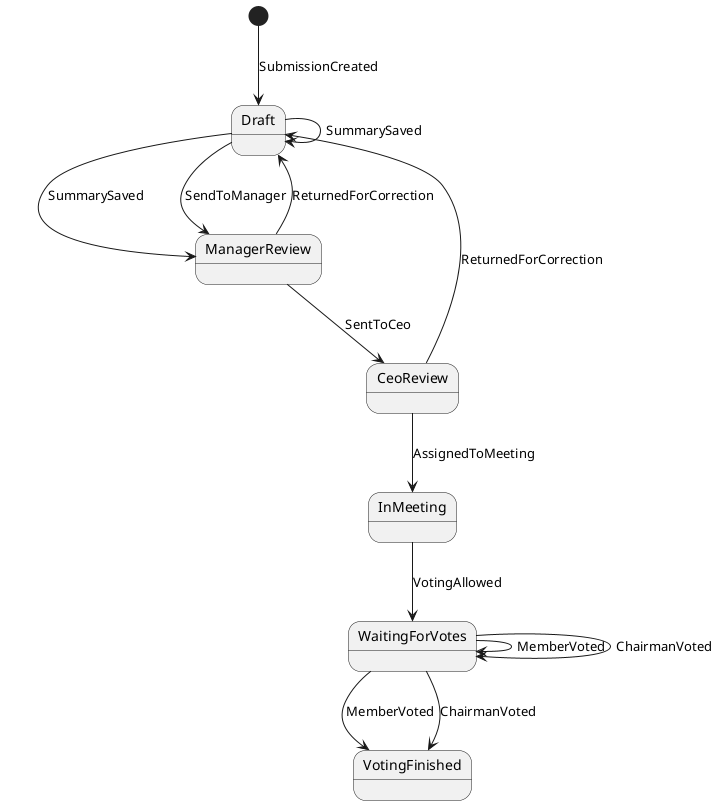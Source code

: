 @startuml
[*] --> Draft : SubmissionCreated
Draft --> Draft : SummarySaved
Draft --> ManagerReview : SummarySaved
Draft --> ManagerReview : SendToManager

ManagerReview --> Draft : ReturnedForCorrection
ManagerReview --> CeoReview : SentToCeo

CeoReview --> Draft : ReturnedForCorrection
CeoReview --> InMeeting : AssignedToMeeting

InMeeting --> WaitingForVotes : VotingAllowed

WaitingForVotes --> WaitingForVotes : MemberVoted 
WaitingForVotes --> WaitingForVotes : ChairmanVoted 

WaitingForVotes --> VotingFinished : MemberVoted 
WaitingForVotes --> VotingFinished : ChairmanVoted 

@enduml
